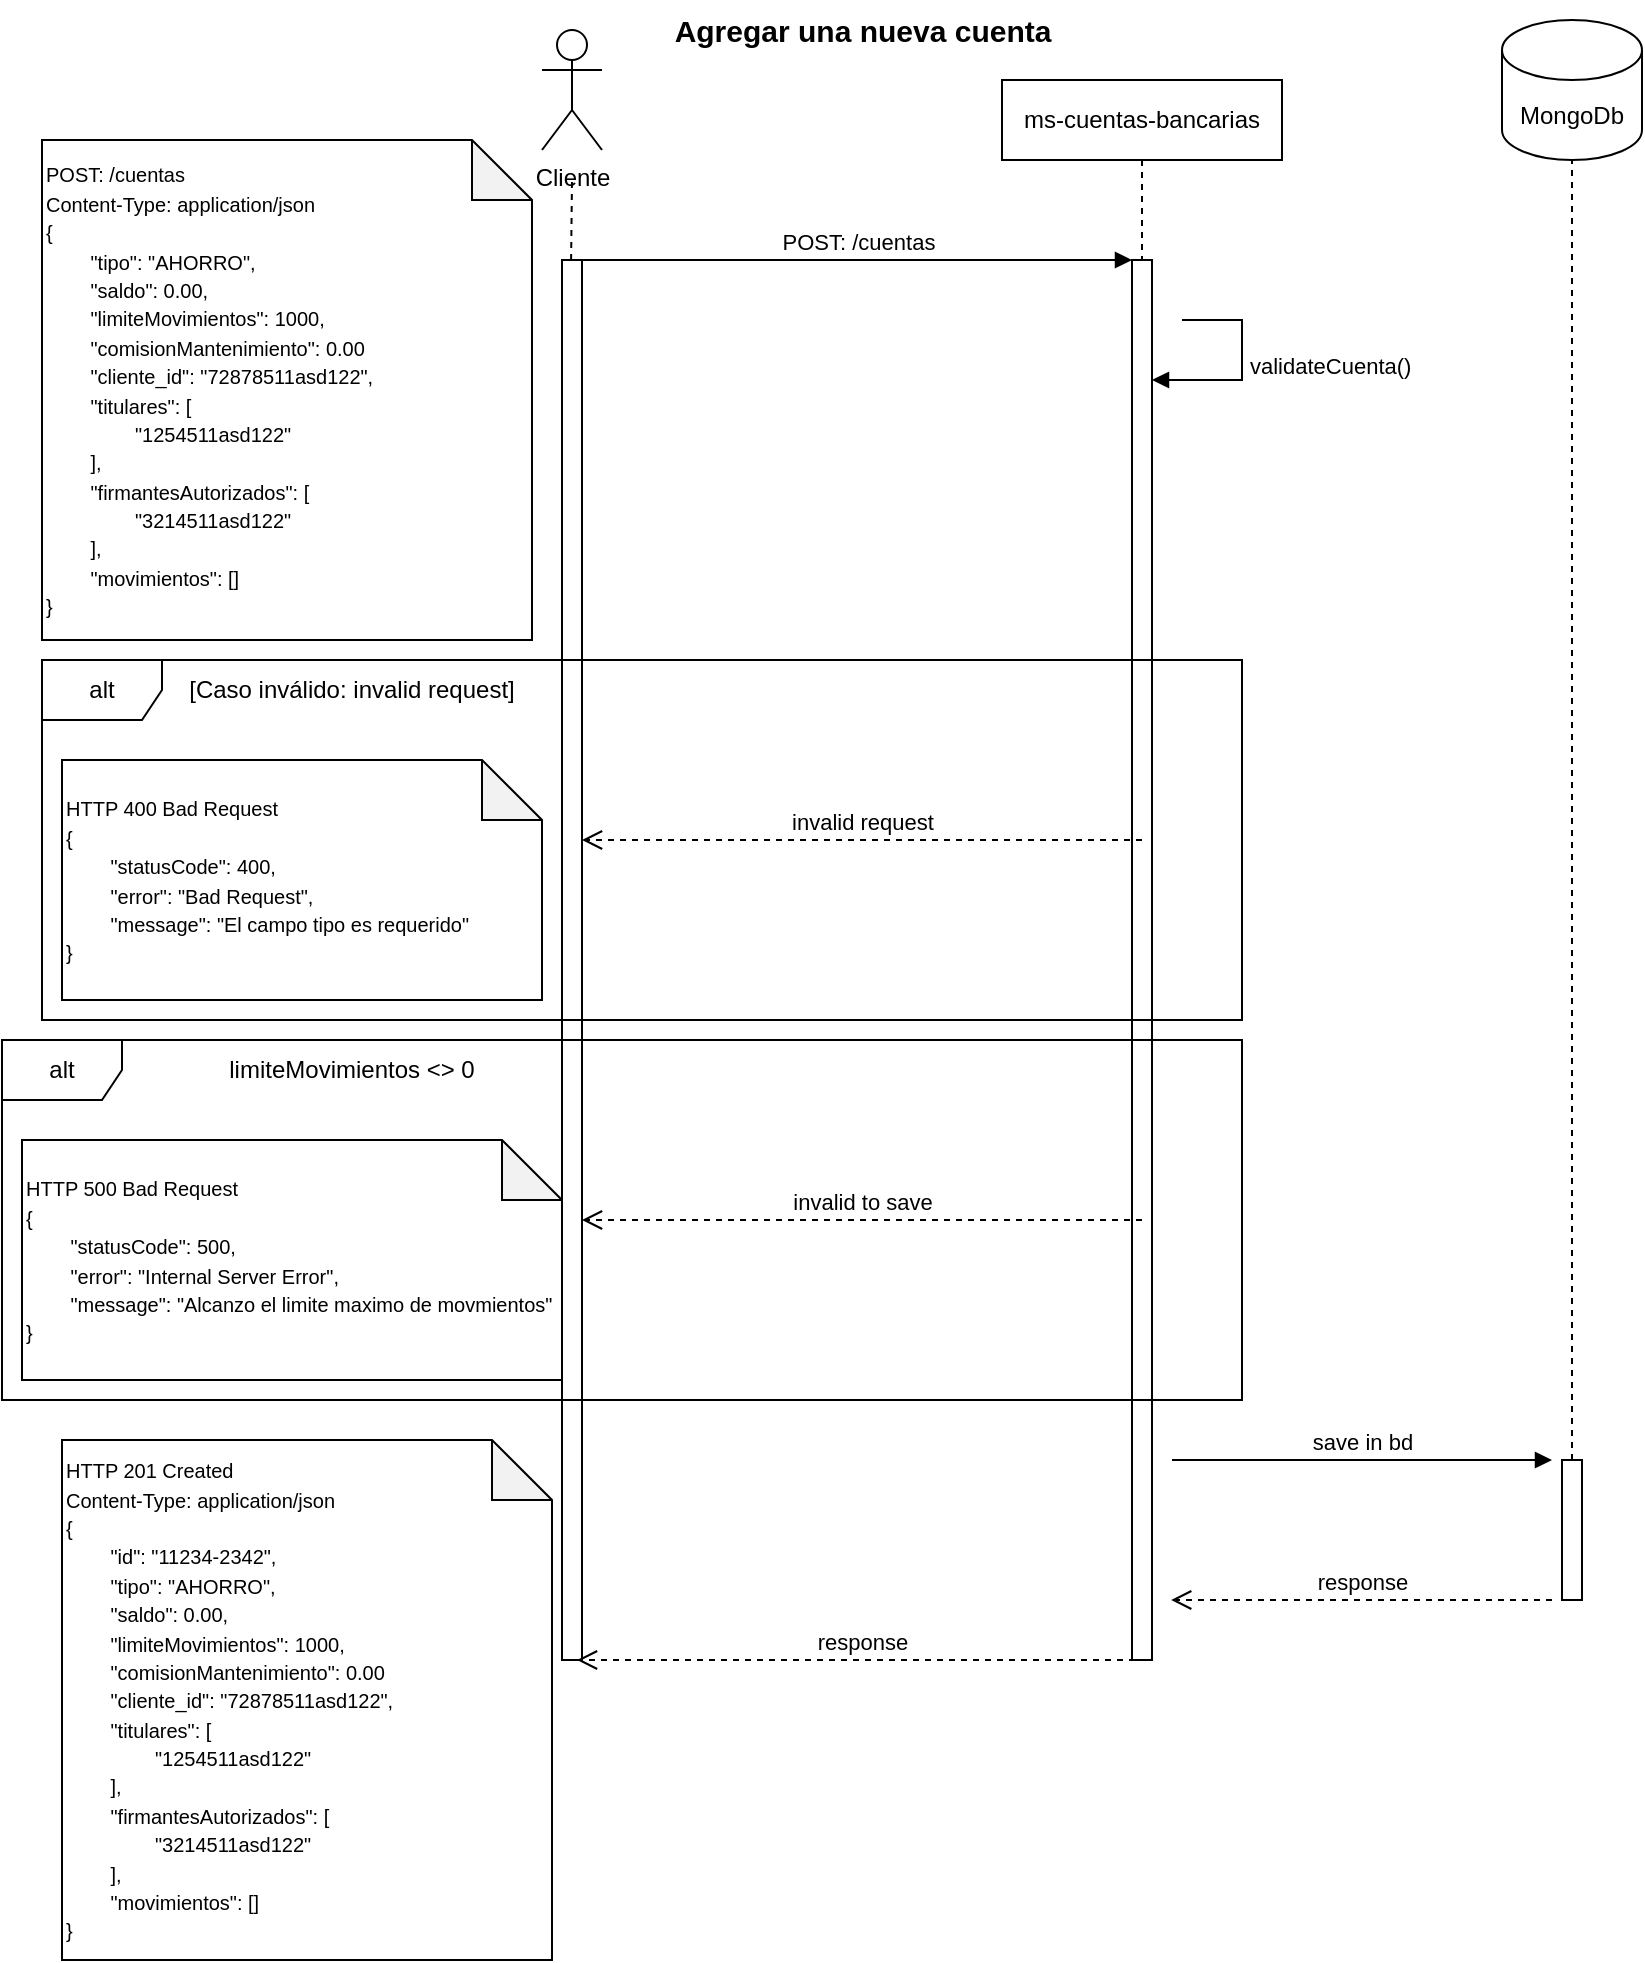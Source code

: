 <mxfile version="25.0.3">
  <diagram name="Page-1" id="2YBvvXClWsGukQMizWep">
    <mxGraphModel dx="1380" dy="739" grid="1" gridSize="10" guides="1" tooltips="1" connect="1" arrows="1" fold="1" page="1" pageScale="1" pageWidth="850" pageHeight="1100" math="0" shadow="0">
      <root>
        <mxCell id="0" />
        <mxCell id="1" parent="0" />
        <mxCell id="PcZgqXpApZT9b_6tW-h5-1" value="ms-cuentas-bancarias" style="shape=umlLifeline;perimeter=lifelinePerimeter;whiteSpace=wrap;html=1;container=0;dropTarget=0;collapsible=0;recursiveResize=0;outlineConnect=0;portConstraint=eastwest;newEdgeStyle={&quot;edgeStyle&quot;:&quot;elbowEdgeStyle&quot;,&quot;elbow&quot;:&quot;vertical&quot;,&quot;curved&quot;:0,&quot;rounded&quot;:0};labelBackgroundColor=none;" parent="1" vertex="1">
          <mxGeometry x="510" y="50" width="140" height="790" as="geometry" />
        </mxCell>
        <mxCell id="PcZgqXpApZT9b_6tW-h5-2" value="" style="html=1;points=[];perimeter=orthogonalPerimeter;outlineConnect=0;targetShapes=umlLifeline;portConstraint=eastwest;newEdgeStyle={&quot;edgeStyle&quot;:&quot;elbowEdgeStyle&quot;,&quot;elbow&quot;:&quot;vertical&quot;,&quot;curved&quot;:0,&quot;rounded&quot;:0};labelBackgroundColor=none;" parent="PcZgqXpApZT9b_6tW-h5-1" vertex="1">
          <mxGeometry x="65" y="90" width="10" height="700" as="geometry" />
        </mxCell>
        <mxCell id="PcZgqXpApZT9b_6tW-h5-3" value="POST: /cuentas" style="html=1;verticalAlign=bottom;endArrow=block;edgeStyle=elbowEdgeStyle;elbow=vertical;curved=0;rounded=0;labelBackgroundColor=none;fontColor=default;" parent="1" source="PcZgqXpApZT9b_6tW-h5-6" target="PcZgqXpApZT9b_6tW-h5-2" edge="1">
          <mxGeometry x="0.001" relative="1" as="geometry">
            <mxPoint x="310" y="140" as="sourcePoint" />
            <Array as="points">
              <mxPoint x="395" y="140" />
            </Array>
            <mxPoint x="580" y="140" as="targetPoint" />
            <mxPoint as="offset" />
          </mxGeometry>
        </mxCell>
        <mxCell id="PcZgqXpApZT9b_6tW-h5-4" value="invalid request" style="html=1;verticalAlign=bottom;endArrow=open;dashed=1;endSize=8;edgeStyle=elbowEdgeStyle;elbow=vertical;curved=0;rounded=0;labelBackgroundColor=none;fontColor=default;" parent="1" edge="1">
          <mxGeometry relative="1" as="geometry">
            <mxPoint x="300" y="430" as="targetPoint" />
            <Array as="points">
              <mxPoint x="405" y="430" />
            </Array>
            <mxPoint x="580" y="430" as="sourcePoint" />
          </mxGeometry>
        </mxCell>
        <mxCell id="PcZgqXpApZT9b_6tW-h5-5" value="Cliente" style="shape=umlActor;verticalLabelPosition=bottom;verticalAlign=top;html=1;outlineConnect=0;labelBackgroundColor=none;" parent="1" vertex="1">
          <mxGeometry x="280" y="25" width="30" height="60" as="geometry" />
        </mxCell>
        <mxCell id="PcZgqXpApZT9b_6tW-h5-6" value="" style="html=1;points=[];perimeter=orthogonalPerimeter;outlineConnect=0;targetShapes=umlLifeline;portConstraint=eastwest;newEdgeStyle={&quot;edgeStyle&quot;:&quot;elbowEdgeStyle&quot;,&quot;elbow&quot;:&quot;vertical&quot;,&quot;curved&quot;:0,&quot;rounded&quot;:0};labelBackgroundColor=none;" parent="1" vertex="1">
          <mxGeometry x="290" y="140" width="10" height="700" as="geometry" />
        </mxCell>
        <mxCell id="PcZgqXpApZT9b_6tW-h5-7" value="" style="endArrow=none;dashed=1;html=1;rounded=0;labelBackgroundColor=none;fontColor=default;" parent="1" edge="1">
          <mxGeometry width="50" height="50" relative="1" as="geometry">
            <mxPoint x="294.55" y="140" as="sourcePoint" />
            <mxPoint x="295" y="100" as="targetPoint" />
          </mxGeometry>
        </mxCell>
        <mxCell id="PcZgqXpApZT9b_6tW-h5-8" value="validateCuenta()" style="html=1;align=left;spacingLeft=2;endArrow=block;rounded=0;edgeStyle=orthogonalEdgeStyle;curved=0;rounded=0;" parent="1" target="PcZgqXpApZT9b_6tW-h5-2" edge="1">
          <mxGeometry relative="1" as="geometry">
            <mxPoint x="600" y="170" as="sourcePoint" />
            <Array as="points">
              <mxPoint x="630" y="170" />
              <mxPoint x="630" y="200" />
            </Array>
            <mxPoint x="605" y="200" as="targetPoint" />
          </mxGeometry>
        </mxCell>
        <mxCell id="PcZgqXpApZT9b_6tW-h5-9" value="&lt;font style=&quot;font-size: 10px;&quot;&gt;POST: /cuentas&lt;/font&gt;&lt;div&gt;&lt;font style=&quot;font-size: 10px;&quot;&gt;Content-Type: application/json&lt;/font&gt;&lt;/div&gt;&lt;div&gt;&lt;div&gt;&lt;font style=&quot;font-size: 10px;&quot;&gt;{&lt;/font&gt;&lt;/div&gt;&lt;div&gt;&lt;span style=&quot;font-size: 10px; background-color: initial;&quot;&gt;&lt;span style=&quot;white-space: pre;&quot;&gt;&#x9;&lt;/span&gt;&quot;tipo&quot;: &quot;AHORRO&quot;,&lt;br&gt;&lt;/span&gt;&lt;/div&gt;&lt;div&gt;&lt;span style=&quot;font-size: 10px; background-color: initial;&quot;&gt;&lt;span style=&quot;white-space: pre;&quot;&gt;&#x9;&lt;/span&gt;&quot;saldo&quot;: 0.00,&lt;br&gt;&lt;/span&gt;&lt;/div&gt;&lt;div&gt;&lt;span style=&quot;font-size: 10px; background-color: initial;&quot;&gt;&lt;span style=&quot;white-space: pre;&quot;&gt;&#x9;&lt;/span&gt;&quot;limiteMovimientos&quot;: 1000,&lt;br&gt;&lt;/span&gt;&lt;/div&gt;&lt;div&gt;&lt;span style=&quot;font-size: 10px; background-color: initial;&quot;&gt;&lt;span style=&quot;white-space: pre;&quot;&gt;&#x9;&lt;/span&gt;&quot;comisionMantenimiento&quot;: 0.00&lt;br&gt;&lt;/span&gt;&lt;/div&gt;&lt;div&gt;&lt;span style=&quot;font-size: 10px; background-color: initial;&quot;&gt;&lt;span style=&quot;white-space: pre;&quot;&gt;&#x9;&lt;/span&gt;&quot;cliente_id&quot;: &quot;72878511asd122&quot;,&lt;br&gt;&lt;/span&gt;&lt;/div&gt;&lt;div&gt;&lt;span style=&quot;font-size: 10px; background-color: initial;&quot;&gt;&lt;span style=&quot;white-space: pre;&quot;&gt;&#x9;&lt;/span&gt;&quot;titulares&quot;: [&lt;/span&gt;&lt;/div&gt;&lt;div&gt;&lt;span style=&quot;font-size: 10px; background-color: initial;&quot;&gt;&lt;span style=&quot;white-space: pre;&quot;&gt;&#x9;&lt;/span&gt;&lt;span style=&quot;white-space: pre;&quot;&gt;&#x9;&lt;/span&gt;&quot;&lt;/span&gt;&lt;span style=&quot;font-size: 10px; background-color: initial;&quot;&gt;1254511asd122&lt;/span&gt;&lt;span style=&quot;background-color: initial; font-size: 10px;&quot;&gt;&quot;&lt;/span&gt;&lt;/div&gt;&lt;div&gt;&lt;span style=&quot;font-size: 10px; background-color: initial;&quot;&gt;&lt;span style=&quot;white-space: pre;&quot;&gt;&#x9;&lt;/span&gt;],&lt;br&gt;&lt;/span&gt;&lt;/div&gt;&lt;div&gt;&lt;span style=&quot;font-size: 10px; background-color: initial;&quot;&gt;&lt;span style=&quot;white-space: pre;&quot;&gt;&#x9;&lt;/span&gt;&quot;firmantesAutorizados&quot;: [&lt;/span&gt;&lt;/div&gt;&lt;div&gt;&lt;span style=&quot;font-size: 10px; background-color: initial;&quot;&gt;&lt;span style=&quot;white-space: pre;&quot;&gt;&#x9;&lt;/span&gt;&lt;span style=&quot;white-space: pre;&quot;&gt;&#x9;&lt;/span&gt;&quot;&lt;/span&gt;&lt;span style=&quot;font-size: 10px; background-color: initial;&quot;&gt;3214511asd122&lt;/span&gt;&lt;span style=&quot;background-color: initial; font-size: 10px;&quot;&gt;&quot;&lt;/span&gt;&lt;/div&gt;&lt;div&gt;&lt;span style=&quot;font-size: 10px; background-color: initial;&quot;&gt;&lt;span style=&quot;white-space: pre;&quot;&gt;&#x9;&lt;/span&gt;],&lt;/span&gt;&lt;/div&gt;&lt;div&gt;&lt;span style=&quot;font-size: 10px; background-color: initial;&quot;&gt;&lt;span style=&quot;white-space: pre;&quot;&gt;&#x9;&lt;/span&gt;&quot;movimientos&quot;: [&lt;/span&gt;&lt;span style=&quot;background-color: initial; font-size: 10px;&quot;&gt;]&lt;/span&gt;&lt;/div&gt;&lt;/div&gt;&lt;div&gt;&lt;span style=&quot;font-size: 10px;&quot;&gt;}&lt;/span&gt;&lt;/div&gt;" style="shape=note;whiteSpace=wrap;html=1;backgroundOutline=1;darkOpacity=0.05;align=left;" parent="1" vertex="1">
          <mxGeometry x="30" y="80" width="245" height="250" as="geometry" />
        </mxCell>
        <mxCell id="PcZgqXpApZT9b_6tW-h5-10" value="alt" style="shape=umlFrame;whiteSpace=wrap;html=1;pointerEvents=0;" parent="1" vertex="1">
          <mxGeometry x="30" y="340" width="600" height="180" as="geometry" />
        </mxCell>
        <mxCell id="PcZgqXpApZT9b_6tW-h5-11" value="[Caso inválido: invalid request]" style="text;html=1;align=center;verticalAlign=middle;whiteSpace=wrap;rounded=0;" parent="1" vertex="1">
          <mxGeometry x="100" y="340" width="170" height="30" as="geometry" />
        </mxCell>
        <mxCell id="PcZgqXpApZT9b_6tW-h5-12" value="&lt;font style=&quot;font-size: 10px;&quot;&gt;HTTP 400 Bad Request&lt;/font&gt;&lt;div&gt;&lt;span style=&quot;font-size: 10px; background-color: initial;&quot;&gt;{&lt;/span&gt;&lt;/div&gt;&lt;div&gt;&lt;font style=&quot;font-size: 10px;&quot;&gt;&lt;span style=&quot;white-space: pre;&quot;&gt;&#x9;&lt;/span&gt;&quot;statusCode&quot;: 400,&lt;/font&gt;&lt;/div&gt;&lt;div&gt;&lt;font style=&quot;font-size: 10px;&quot;&gt;&lt;span style=&quot;white-space: pre;&quot;&gt;&#x9;&lt;/span&gt;&quot;error&quot;: &quot;Bad Request&quot;,&lt;/font&gt;&lt;/div&gt;&lt;div&gt;&lt;font style=&quot;font-size: 10px;&quot;&gt;&lt;span style=&quot;white-space: pre;&quot;&gt;&#x9;&lt;/span&gt;&quot;message&quot;: &quot;El campo tipo es requerido&quot;&lt;/font&gt;&lt;/div&gt;&lt;div&gt;&lt;font style=&quot;font-size: 10px;&quot;&gt;}&lt;/font&gt;&lt;/div&gt;" style="shape=note;whiteSpace=wrap;html=1;backgroundOutline=1;darkOpacity=0.05;align=left;" parent="1" vertex="1">
          <mxGeometry x="40" y="390" width="240" height="120" as="geometry" />
        </mxCell>
        <mxCell id="PcZgqXpApZT9b_6tW-h5-13" value="MongoDb" style="shape=cylinder3;whiteSpace=wrap;html=1;boundedLbl=1;backgroundOutline=1;size=15;" parent="1" vertex="1">
          <mxGeometry x="760" y="20" width="70" height="70" as="geometry" />
        </mxCell>
        <mxCell id="PcZgqXpApZT9b_6tW-h5-14" value="" style="endArrow=none;dashed=1;html=1;rounded=0;entryX=0.5;entryY=1;entryDx=0;entryDy=0;entryPerimeter=0;" parent="1" source="PcZgqXpApZT9b_6tW-h5-16" target="PcZgqXpApZT9b_6tW-h5-13" edge="1">
          <mxGeometry width="50" height="50" relative="1" as="geometry">
            <mxPoint x="790" y="440" as="sourcePoint" />
            <mxPoint x="810" y="130" as="targetPoint" />
          </mxGeometry>
        </mxCell>
        <mxCell id="PcZgqXpApZT9b_6tW-h5-15" value="save in bd" style="html=1;verticalAlign=bottom;endArrow=block;curved=0;rounded=0;" parent="1" edge="1">
          <mxGeometry width="80" relative="1" as="geometry">
            <mxPoint x="595" y="740" as="sourcePoint" />
            <mxPoint x="785" y="740" as="targetPoint" />
          </mxGeometry>
        </mxCell>
        <mxCell id="PcZgqXpApZT9b_6tW-h5-16" value="" style="html=1;points=[];perimeter=orthogonalPerimeter;outlineConnect=0;targetShapes=umlLifeline;portConstraint=eastwest;newEdgeStyle={&quot;edgeStyle&quot;:&quot;elbowEdgeStyle&quot;,&quot;elbow&quot;:&quot;vertical&quot;,&quot;curved&quot;:0,&quot;rounded&quot;:0};labelBackgroundColor=none;" parent="1" vertex="1">
          <mxGeometry x="790" y="740" width="10" height="70" as="geometry" />
        </mxCell>
        <mxCell id="PcZgqXpApZT9b_6tW-h5-17" value="response" style="html=1;verticalAlign=bottom;endArrow=open;dashed=1;endSize=8;curved=0;rounded=0;" parent="1" edge="1">
          <mxGeometry relative="1" as="geometry">
            <mxPoint x="785" y="810" as="sourcePoint" />
            <mxPoint x="594.591" y="810" as="targetPoint" />
          </mxGeometry>
        </mxCell>
        <mxCell id="PcZgqXpApZT9b_6tW-h5-18" value="response" style="html=1;verticalAlign=bottom;endArrow=open;dashed=1;endSize=8;curved=0;rounded=0;" parent="1" edge="1">
          <mxGeometry relative="1" as="geometry">
            <mxPoint x="582.5" y="840" as="sourcePoint" />
            <mxPoint x="297.5" y="840" as="targetPoint" />
          </mxGeometry>
        </mxCell>
        <mxCell id="PcZgqXpApZT9b_6tW-h5-19" value="&lt;font style=&quot;font-size: 10px;&quot;&gt;HTTP 201 Created&lt;/font&gt;&lt;div&gt;&lt;font style=&quot;font-size: 10px;&quot;&gt;Content-Type: application/json&lt;/font&gt;&lt;/div&gt;&lt;div&gt;&lt;div&gt;&lt;div&gt;&lt;font style=&quot;font-size: 10px;&quot;&gt;{&lt;/font&gt;&lt;/div&gt;&lt;div&gt;&lt;font style=&quot;font-size: 10px;&quot;&gt;&lt;span style=&quot;white-space: pre;&quot;&gt;&#x9;&lt;/span&gt;&quot;id&lt;/font&gt;&lt;span style=&quot;font-size: 10px; background-color: initial;&quot;&gt;&quot;: &quot;11234-2342&quot;,&lt;/span&gt;&lt;/div&gt;&lt;div&gt;&lt;span style=&quot;font-size: 10px; background-color: initial;&quot;&gt;&lt;span style=&quot;white-space: pre;&quot;&gt;&#x9;&lt;/span&gt;&quot;tipo&quot;: &quot;AHORRO&quot;,&lt;br&gt;&lt;/span&gt;&lt;/div&gt;&lt;div&gt;&lt;span style=&quot;font-size: 10px; background-color: initial;&quot;&gt;&lt;span style=&quot;white-space: pre;&quot;&gt;&#x9;&lt;/span&gt;&quot;saldo&quot;: 0.00,&lt;br&gt;&lt;/span&gt;&lt;/div&gt;&lt;div&gt;&lt;span style=&quot;font-size: 10px; background-color: initial;&quot;&gt;&lt;span style=&quot;white-space: pre;&quot;&gt;&#x9;&lt;/span&gt;&quot;limiteMovimientos&quot;: 1000,&lt;br&gt;&lt;/span&gt;&lt;/div&gt;&lt;div&gt;&lt;span style=&quot;font-size: 10px; background-color: initial;&quot;&gt;&lt;span style=&quot;white-space: pre;&quot;&gt;&#x9;&lt;/span&gt;&quot;comisionMantenimiento&quot;: 0.00&lt;br&gt;&lt;/span&gt;&lt;/div&gt;&lt;div&gt;&lt;span style=&quot;font-size: 10px; background-color: initial;&quot;&gt;&lt;span style=&quot;white-space: pre;&quot;&gt;&#x9;&lt;/span&gt;&quot;cliente_id&quot;: &quot;72878511asd122&quot;,&lt;br&gt;&lt;/span&gt;&lt;/div&gt;&lt;div&gt;&lt;span style=&quot;font-size: 10px; background-color: initial;&quot;&gt;&lt;span style=&quot;white-space: pre;&quot;&gt;&#x9;&lt;/span&gt;&quot;titulares&quot;: [&lt;/span&gt;&lt;/div&gt;&lt;div&gt;&lt;span style=&quot;font-size: 10px; background-color: initial;&quot;&gt;&lt;span style=&quot;white-space: pre;&quot;&gt;&#x9;&lt;/span&gt;&lt;span style=&quot;white-space: pre;&quot;&gt;&#x9;&lt;/span&gt;&quot;&lt;/span&gt;&lt;span style=&quot;font-size: 10px; background-color: initial;&quot;&gt;1254511asd122&lt;/span&gt;&lt;span style=&quot;background-color: initial; font-size: 10px;&quot;&gt;&quot;&lt;/span&gt;&lt;/div&gt;&lt;div&gt;&lt;span style=&quot;font-size: 10px; background-color: initial;&quot;&gt;&lt;span style=&quot;white-space: pre;&quot;&gt;&#x9;&lt;/span&gt;],&lt;br&gt;&lt;/span&gt;&lt;/div&gt;&lt;div&gt;&lt;span style=&quot;font-size: 10px; background-color: initial;&quot;&gt;&lt;span style=&quot;white-space: pre;&quot;&gt;&#x9;&lt;/span&gt;&quot;firmantesAutorizados&quot;: [&lt;/span&gt;&lt;/div&gt;&lt;div&gt;&lt;span style=&quot;font-size: 10px; background-color: initial;&quot;&gt;&lt;span style=&quot;white-space: pre;&quot;&gt;&#x9;&lt;/span&gt;&lt;span style=&quot;white-space: pre;&quot;&gt;&#x9;&lt;/span&gt;&quot;&lt;/span&gt;&lt;span style=&quot;font-size: 10px; background-color: initial;&quot;&gt;3214511asd122&lt;/span&gt;&lt;span style=&quot;background-color: initial; font-size: 10px;&quot;&gt;&quot;&lt;/span&gt;&lt;/div&gt;&lt;div&gt;&lt;span style=&quot;font-size: 10px; background-color: initial;&quot;&gt;&lt;span style=&quot;white-space: pre;&quot;&gt;&#x9;&lt;/span&gt;],&lt;/span&gt;&lt;/div&gt;&lt;div&gt;&lt;span style=&quot;font-size: 10px; background-color: initial;&quot;&gt;&lt;span style=&quot;white-space: pre;&quot;&gt;&#x9;&lt;/span&gt;&quot;movimientos&quot;: [&lt;/span&gt;&lt;span style=&quot;background-color: initial; font-size: 10px;&quot;&gt;]&lt;/span&gt;&lt;/div&gt;&lt;/div&gt;&lt;div&gt;&lt;span style=&quot;font-size: 10px;&quot;&gt;}&lt;/span&gt;&lt;/div&gt;&lt;/div&gt;" style="shape=note;whiteSpace=wrap;html=1;backgroundOutline=1;darkOpacity=0.05;align=left;" parent="1" vertex="1">
          <mxGeometry x="40" y="730" width="245" height="260" as="geometry" />
        </mxCell>
        <mxCell id="PcZgqXpApZT9b_6tW-h5-20" value="&lt;b&gt;&lt;font style=&quot;font-size: 15px;&quot;&gt;Agregar una nueva cuenta&lt;/font&gt;&lt;/b&gt;" style="text;html=1;align=center;verticalAlign=middle;resizable=0;points=[];autosize=1;strokeColor=none;fillColor=none;" parent="1" vertex="1">
          <mxGeometry x="335" y="10" width="210" height="30" as="geometry" />
        </mxCell>
        <mxCell id="PcZgqXpApZT9b_6tW-h5-21" value="invalid to save" style="html=1;verticalAlign=bottom;endArrow=open;dashed=1;endSize=8;edgeStyle=elbowEdgeStyle;elbow=vertical;curved=0;rounded=0;labelBackgroundColor=none;fontColor=default;" parent="1" edge="1">
          <mxGeometry relative="1" as="geometry">
            <mxPoint x="300" y="620" as="targetPoint" />
            <Array as="points">
              <mxPoint x="405" y="620" />
            </Array>
            <mxPoint x="580" y="620" as="sourcePoint" />
          </mxGeometry>
        </mxCell>
        <mxCell id="PcZgqXpApZT9b_6tW-h5-22" value="alt" style="shape=umlFrame;whiteSpace=wrap;html=1;pointerEvents=0;" parent="1" vertex="1">
          <mxGeometry x="10" y="530" width="620" height="180" as="geometry" />
        </mxCell>
        <mxCell id="PcZgqXpApZT9b_6tW-h5-23" value="limiteMovimientos &amp;lt;&amp;gt; 0" style="text;html=1;align=center;verticalAlign=middle;whiteSpace=wrap;rounded=0;" parent="1" vertex="1">
          <mxGeometry x="100" y="530" width="170" height="30" as="geometry" />
        </mxCell>
        <mxCell id="PcZgqXpApZT9b_6tW-h5-24" value="&lt;font style=&quot;font-size: 10px;&quot;&gt;HTTP 500 Bad Request&lt;/font&gt;&lt;div&gt;&lt;span style=&quot;font-size: 10px; background-color: initial;&quot;&gt;{&lt;/span&gt;&lt;/div&gt;&lt;div&gt;&lt;font style=&quot;font-size: 10px;&quot;&gt;&lt;span style=&quot;white-space: pre;&quot;&gt;&#x9;&lt;/span&gt;&quot;statusCode&quot;: 500,&lt;/font&gt;&lt;/div&gt;&lt;div&gt;&lt;font style=&quot;font-size: 10px;&quot;&gt;&lt;span style=&quot;white-space: pre;&quot;&gt;&#x9;&lt;/span&gt;&quot;error&quot;: &quot;Internal Server Error&quot;,&lt;/font&gt;&lt;/div&gt;&lt;div&gt;&lt;font style=&quot;font-size: 10px;&quot;&gt;&lt;span style=&quot;white-space: pre;&quot;&gt;&#x9;&lt;/span&gt;&quot;message&quot;: &quot;Alcanzo el limite maximo de movmientos&quot;&lt;/font&gt;&lt;/div&gt;&lt;div&gt;&lt;font style=&quot;font-size: 10px;&quot;&gt;}&lt;/font&gt;&lt;/div&gt;" style="shape=note;whiteSpace=wrap;html=1;backgroundOutline=1;darkOpacity=0.05;align=left;" parent="1" vertex="1">
          <mxGeometry x="20" y="580" width="270" height="120" as="geometry" />
        </mxCell>
      </root>
    </mxGraphModel>
  </diagram>
</mxfile>
